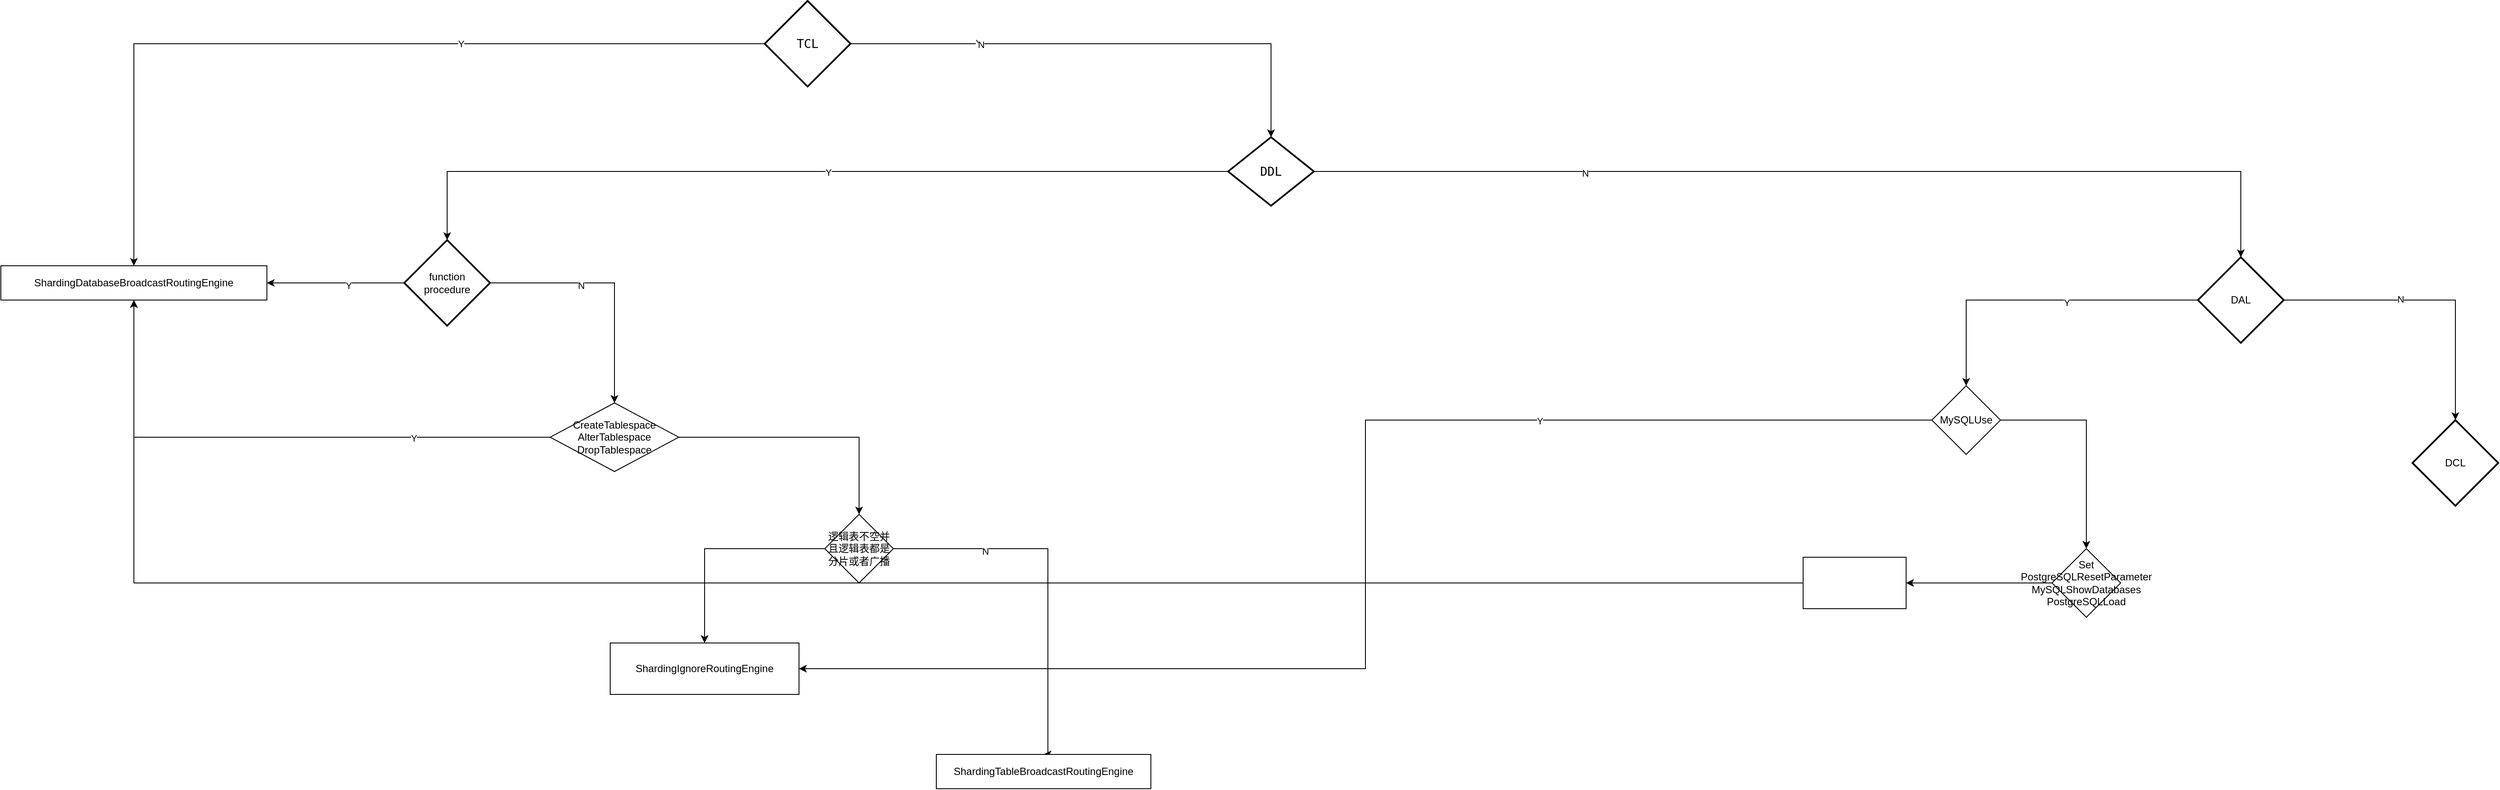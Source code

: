 <mxfile version="14.9.9" type="github">
  <diagram id="C5RBs43oDa-KdzZeNtuy" name="Page-1">
    <mxGraphModel dx="3076" dy="3164" grid="1" gridSize="10" guides="1" tooltips="1" connect="1" arrows="1" fold="1" page="1" pageScale="1" pageWidth="827" pageHeight="1169" math="0" shadow="0">
      <root>
        <mxCell id="WIyWlLk6GJQsqaUBKTNV-0" />
        <mxCell id="WIyWlLk6GJQsqaUBKTNV-1" parent="WIyWlLk6GJQsqaUBKTNV-0" />
        <mxCell id="weqsW4NE5_YYrawKtb8E-2" value="ShardingDatabaseBroadcastRoutingEngine" style="rounded=0;whiteSpace=wrap;html=1;" vertex="1" parent="WIyWlLk6GJQsqaUBKTNV-1">
          <mxGeometry x="-860" y="-860" width="310" height="40" as="geometry" />
        </mxCell>
        <mxCell id="weqsW4NE5_YYrawKtb8E-8" style="edgeStyle=orthogonalEdgeStyle;rounded=0;orthogonalLoop=1;jettySize=auto;html=1;exitX=0;exitY=0.5;exitDx=0;exitDy=0;exitPerimeter=0;entryX=0.5;entryY=0;entryDx=0;entryDy=0;" edge="1" parent="WIyWlLk6GJQsqaUBKTNV-1" source="weqsW4NE5_YYrawKtb8E-7" target="weqsW4NE5_YYrawKtb8E-2">
          <mxGeometry relative="1" as="geometry" />
        </mxCell>
        <mxCell id="weqsW4NE5_YYrawKtb8E-28" value="Y" style="edgeLabel;html=1;align=center;verticalAlign=middle;resizable=0;points=[];" vertex="1" connectable="0" parent="weqsW4NE5_YYrawKtb8E-8">
          <mxGeometry x="-0.287" relative="1" as="geometry">
            <mxPoint as="offset" />
          </mxGeometry>
        </mxCell>
        <mxCell id="weqsW4NE5_YYrawKtb8E-9" style="edgeStyle=orthogonalEdgeStyle;rounded=0;orthogonalLoop=1;jettySize=auto;html=1;exitX=1;exitY=0.5;exitDx=0;exitDy=0;exitPerimeter=0;" edge="1" parent="WIyWlLk6GJQsqaUBKTNV-1" source="weqsW4NE5_YYrawKtb8E-7" target="weqsW4NE5_YYrawKtb8E-10">
          <mxGeometry relative="1" as="geometry">
            <mxPoint x="250" y="-1070" as="targetPoint" />
          </mxGeometry>
        </mxCell>
        <mxCell id="weqsW4NE5_YYrawKtb8E-20" value="Y" style="edgeLabel;html=1;align=center;verticalAlign=middle;resizable=0;points=[];" vertex="1" connectable="0" parent="weqsW4NE5_YYrawKtb8E-9">
          <mxGeometry x="-0.502" y="1" relative="1" as="geometry">
            <mxPoint as="offset" />
          </mxGeometry>
        </mxCell>
        <mxCell id="weqsW4NE5_YYrawKtb8E-21" value="N" style="edgeLabel;html=1;align=center;verticalAlign=middle;resizable=0;points=[];" vertex="1" connectable="0" parent="weqsW4NE5_YYrawKtb8E-9">
          <mxGeometry x="-0.492" y="-1" relative="1" as="geometry">
            <mxPoint as="offset" />
          </mxGeometry>
        </mxCell>
        <mxCell id="weqsW4NE5_YYrawKtb8E-7" value="&lt;pre style=&quot;font-family: &amp;#34;cascadia code pl&amp;#34; , monospace ; font-size: 10.5pt&quot;&gt;&lt;span style=&quot;background-color: rgb(255 , 255 , 255)&quot;&gt;TCL&lt;/span&gt;&lt;/pre&gt;" style="strokeWidth=2;html=1;shape=mxgraph.flowchart.decision;whiteSpace=wrap;" vertex="1" parent="WIyWlLk6GJQsqaUBKTNV-1">
          <mxGeometry x="30" y="-1169" width="100" height="100" as="geometry" />
        </mxCell>
        <mxCell id="weqsW4NE5_YYrawKtb8E-11" style="edgeStyle=orthogonalEdgeStyle;rounded=0;orthogonalLoop=1;jettySize=auto;html=1;exitX=1;exitY=0.5;exitDx=0;exitDy=0;exitPerimeter=0;entryX=0.5;entryY=0;entryDx=0;entryDy=0;entryPerimeter=0;" edge="1" parent="WIyWlLk6GJQsqaUBKTNV-1" source="weqsW4NE5_YYrawKtb8E-10" target="weqsW4NE5_YYrawKtb8E-12">
          <mxGeometry relative="1" as="geometry">
            <mxPoint x="510" y="-1070" as="targetPoint" />
          </mxGeometry>
        </mxCell>
        <mxCell id="weqsW4NE5_YYrawKtb8E-22" value="N" style="edgeLabel;html=1;align=center;verticalAlign=middle;resizable=0;points=[];" vertex="1" connectable="0" parent="weqsW4NE5_YYrawKtb8E-11">
          <mxGeometry x="-0.464" y="-2" relative="1" as="geometry">
            <mxPoint as="offset" />
          </mxGeometry>
        </mxCell>
        <mxCell id="weqsW4NE5_YYrawKtb8E-24" style="edgeStyle=orthogonalEdgeStyle;rounded=0;orthogonalLoop=1;jettySize=auto;html=1;entryX=0.5;entryY=0;entryDx=0;entryDy=0;entryPerimeter=0;" edge="1" parent="WIyWlLk6GJQsqaUBKTNV-1" source="weqsW4NE5_YYrawKtb8E-10" target="weqsW4NE5_YYrawKtb8E-23">
          <mxGeometry relative="1" as="geometry" />
        </mxCell>
        <mxCell id="weqsW4NE5_YYrawKtb8E-29" value="Y" style="edgeLabel;html=1;align=center;verticalAlign=middle;resizable=0;points=[];" vertex="1" connectable="0" parent="weqsW4NE5_YYrawKtb8E-24">
          <mxGeometry x="-0.059" y="1" relative="1" as="geometry">
            <mxPoint as="offset" />
          </mxGeometry>
        </mxCell>
        <mxCell id="weqsW4NE5_YYrawKtb8E-10" value="&lt;pre style=&quot;font-family: &amp;#34;cascadia code pl&amp;#34; , monospace ; font-size: 10.5pt&quot;&gt;&lt;span style=&quot;background-color: rgb(255 , 255 , 255)&quot;&gt;DDL&lt;/span&gt;&lt;/pre&gt;" style="strokeWidth=2;html=1;shape=mxgraph.flowchart.decision;whiteSpace=wrap;" vertex="1" parent="WIyWlLk6GJQsqaUBKTNV-1">
          <mxGeometry x="570" y="-1010" width="100" height="80" as="geometry" />
        </mxCell>
        <mxCell id="weqsW4NE5_YYrawKtb8E-15" style="edgeStyle=orthogonalEdgeStyle;rounded=0;orthogonalLoop=1;jettySize=auto;html=1;entryX=0.5;entryY=0;entryDx=0;entryDy=0;entryPerimeter=0;" edge="1" parent="WIyWlLk6GJQsqaUBKTNV-1" source="weqsW4NE5_YYrawKtb8E-12" target="weqsW4NE5_YYrawKtb8E-16">
          <mxGeometry relative="1" as="geometry">
            <mxPoint x="680" y="-1070" as="targetPoint" />
          </mxGeometry>
        </mxCell>
        <mxCell id="weqsW4NE5_YYrawKtb8E-46" value="N" style="edgeLabel;html=1;align=center;verticalAlign=middle;resizable=0;points=[];" vertex="1" connectable="0" parent="weqsW4NE5_YYrawKtb8E-15">
          <mxGeometry x="-0.2" y="1" relative="1" as="geometry">
            <mxPoint as="offset" />
          </mxGeometry>
        </mxCell>
        <mxCell id="weqsW4NE5_YYrawKtb8E-47" style="edgeStyle=orthogonalEdgeStyle;rounded=0;orthogonalLoop=1;jettySize=auto;html=1;shadow=0;entryX=0.5;entryY=0;entryDx=0;entryDy=0;" edge="1" parent="WIyWlLk6GJQsqaUBKTNV-1" source="weqsW4NE5_YYrawKtb8E-12" target="weqsW4NE5_YYrawKtb8E-50">
          <mxGeometry relative="1" as="geometry">
            <mxPoint x="1500" y="-820" as="targetPoint" />
          </mxGeometry>
        </mxCell>
        <mxCell id="weqsW4NE5_YYrawKtb8E-49" value="Y" style="edgeLabel;html=1;align=center;verticalAlign=middle;resizable=0;points=[];" vertex="1" connectable="0" parent="weqsW4NE5_YYrawKtb8E-47">
          <mxGeometry x="-0.17" y="3" relative="1" as="geometry">
            <mxPoint as="offset" />
          </mxGeometry>
        </mxCell>
        <mxCell id="weqsW4NE5_YYrawKtb8E-12" value="DAL" style="strokeWidth=2;html=1;shape=mxgraph.flowchart.decision;whiteSpace=wrap;" vertex="1" parent="WIyWlLk6GJQsqaUBKTNV-1">
          <mxGeometry x="1700" y="-870" width="100" height="100" as="geometry" />
        </mxCell>
        <mxCell id="weqsW4NE5_YYrawKtb8E-16" value="DCL" style="strokeWidth=2;html=1;shape=mxgraph.flowchart.decision;whiteSpace=wrap;" vertex="1" parent="WIyWlLk6GJQsqaUBKTNV-1">
          <mxGeometry x="1950" y="-680" width="100" height="100" as="geometry" />
        </mxCell>
        <mxCell id="weqsW4NE5_YYrawKtb8E-25" style="edgeStyle=orthogonalEdgeStyle;rounded=0;orthogonalLoop=1;jettySize=auto;html=1;entryX=1;entryY=0.5;entryDx=0;entryDy=0;" edge="1" parent="WIyWlLk6GJQsqaUBKTNV-1" source="weqsW4NE5_YYrawKtb8E-23" target="weqsW4NE5_YYrawKtb8E-2">
          <mxGeometry relative="1" as="geometry">
            <mxPoint x="115" y="-750" as="targetPoint" />
          </mxGeometry>
        </mxCell>
        <mxCell id="weqsW4NE5_YYrawKtb8E-31" value="Y" style="edgeLabel;html=1;align=center;verticalAlign=middle;resizable=0;points=[];" vertex="1" connectable="0" parent="weqsW4NE5_YYrawKtb8E-25">
          <mxGeometry x="-0.181" y="3" relative="1" as="geometry">
            <mxPoint as="offset" />
          </mxGeometry>
        </mxCell>
        <mxCell id="weqsW4NE5_YYrawKtb8E-30" style="edgeStyle=orthogonalEdgeStyle;rounded=0;orthogonalLoop=1;jettySize=auto;html=1;exitX=1;exitY=0.5;exitDx=0;exitDy=0;exitPerimeter=0;" edge="1" parent="WIyWlLk6GJQsqaUBKTNV-1" source="weqsW4NE5_YYrawKtb8E-23" target="weqsW4NE5_YYrawKtb8E-32">
          <mxGeometry relative="1" as="geometry">
            <mxPoint x="530" y="-840" as="targetPoint" />
          </mxGeometry>
        </mxCell>
        <mxCell id="weqsW4NE5_YYrawKtb8E-35" value="N" style="edgeLabel;html=1;align=center;verticalAlign=middle;resizable=0;points=[];" vertex="1" connectable="0" parent="weqsW4NE5_YYrawKtb8E-30">
          <mxGeometry x="-0.261" y="-3" relative="1" as="geometry">
            <mxPoint as="offset" />
          </mxGeometry>
        </mxCell>
        <mxCell id="weqsW4NE5_YYrawKtb8E-23" value="function&lt;br&gt;procedure" style="strokeWidth=2;html=1;shape=mxgraph.flowchart.decision;whiteSpace=wrap;" vertex="1" parent="WIyWlLk6GJQsqaUBKTNV-1">
          <mxGeometry x="-390" y="-890" width="100" height="100" as="geometry" />
        </mxCell>
        <mxCell id="weqsW4NE5_YYrawKtb8E-37" style="edgeStyle=orthogonalEdgeStyle;rounded=0;orthogonalLoop=1;jettySize=auto;html=1;exitX=1;exitY=0.5;exitDx=0;exitDy=0;shadow=0;" edge="1" parent="WIyWlLk6GJQsqaUBKTNV-1" source="weqsW4NE5_YYrawKtb8E-32" target="weqsW4NE5_YYrawKtb8E-38">
          <mxGeometry relative="1" as="geometry">
            <mxPoint x="850" y="-550" as="targetPoint" />
          </mxGeometry>
        </mxCell>
        <mxCell id="weqsW4NE5_YYrawKtb8E-32" value="CreateTablespace&lt;br&gt;AlterTablespace&lt;br&gt;DropTablespace" style="rhombus;whiteSpace=wrap;html=1;" vertex="1" parent="WIyWlLk6GJQsqaUBKTNV-1">
          <mxGeometry x="-220" y="-700" width="150" height="80" as="geometry" />
        </mxCell>
        <mxCell id="weqsW4NE5_YYrawKtb8E-33" style="edgeStyle=orthogonalEdgeStyle;rounded=0;orthogonalLoop=1;jettySize=auto;html=1;exitX=0;exitY=0.5;exitDx=0;exitDy=0;shadow=0;entryX=0.5;entryY=1;entryDx=0;entryDy=0;" edge="1" parent="WIyWlLk6GJQsqaUBKTNV-1" source="weqsW4NE5_YYrawKtb8E-32" target="weqsW4NE5_YYrawKtb8E-2">
          <mxGeometry relative="1" as="geometry">
            <mxPoint x="-10" y="-880" as="targetPoint" />
            <Array as="points">
              <mxPoint x="-705" y="-660" />
            </Array>
          </mxGeometry>
        </mxCell>
        <mxCell id="weqsW4NE5_YYrawKtb8E-36" value="Y" style="edgeLabel;html=1;align=center;verticalAlign=middle;resizable=0;points=[];" vertex="1" connectable="0" parent="weqsW4NE5_YYrawKtb8E-33">
          <mxGeometry x="-0.506" y="1" relative="1" as="geometry">
            <mxPoint as="offset" />
          </mxGeometry>
        </mxCell>
        <mxCell id="weqsW4NE5_YYrawKtb8E-42" style="edgeStyle=orthogonalEdgeStyle;rounded=0;orthogonalLoop=1;jettySize=auto;html=1;exitX=1;exitY=0.5;exitDx=0;exitDy=0;shadow=0;entryX=0.5;entryY=0;entryDx=0;entryDy=0;" edge="1" parent="WIyWlLk6GJQsqaUBKTNV-1" source="weqsW4NE5_YYrawKtb8E-38" target="weqsW4NE5_YYrawKtb8E-43">
          <mxGeometry relative="1" as="geometry">
            <mxPoint x="800" y="-410" as="targetPoint" />
            <Array as="points">
              <mxPoint x="360" y="-530" />
              <mxPoint x="360" y="-290" />
            </Array>
          </mxGeometry>
        </mxCell>
        <mxCell id="weqsW4NE5_YYrawKtb8E-44" value="N" style="edgeLabel;html=1;align=center;verticalAlign=middle;resizable=0;points=[];" vertex="1" connectable="0" parent="weqsW4NE5_YYrawKtb8E-42">
          <mxGeometry x="-0.496" y="-3" relative="1" as="geometry">
            <mxPoint as="offset" />
          </mxGeometry>
        </mxCell>
        <mxCell id="weqsW4NE5_YYrawKtb8E-45" style="edgeStyle=orthogonalEdgeStyle;rounded=0;orthogonalLoop=1;jettySize=auto;html=1;shadow=0;" edge="1" parent="WIyWlLk6GJQsqaUBKTNV-1" source="weqsW4NE5_YYrawKtb8E-38" target="weqsW4NE5_YYrawKtb8E-40">
          <mxGeometry relative="1" as="geometry" />
        </mxCell>
        <mxCell id="weqsW4NE5_YYrawKtb8E-38" value="逻辑表不空并且逻辑表都是分片或者广播" style="rhombus;whiteSpace=wrap;html=1;" vertex="1" parent="WIyWlLk6GJQsqaUBKTNV-1">
          <mxGeometry x="100" y="-570" width="80" height="80" as="geometry" />
        </mxCell>
        <mxCell id="weqsW4NE5_YYrawKtb8E-40" value="ShardingIgnoreRoutingEngine" style="rounded=0;whiteSpace=wrap;html=1;" vertex="1" parent="WIyWlLk6GJQsqaUBKTNV-1">
          <mxGeometry x="-150" y="-420" width="220" height="60" as="geometry" />
        </mxCell>
        <mxCell id="weqsW4NE5_YYrawKtb8E-43" value="ShardingTableBroadcastRoutingEngine" style="rounded=0;whiteSpace=wrap;html=1;" vertex="1" parent="WIyWlLk6GJQsqaUBKTNV-1">
          <mxGeometry x="230" y="-290" width="250" height="40" as="geometry" />
        </mxCell>
        <mxCell id="weqsW4NE5_YYrawKtb8E-52" style="edgeStyle=orthogonalEdgeStyle;rounded=0;orthogonalLoop=1;jettySize=auto;html=1;entryX=1;entryY=0.5;entryDx=0;entryDy=0;shadow=0;" edge="1" parent="WIyWlLk6GJQsqaUBKTNV-1" source="weqsW4NE5_YYrawKtb8E-50" target="weqsW4NE5_YYrawKtb8E-40">
          <mxGeometry relative="1" as="geometry" />
        </mxCell>
        <mxCell id="weqsW4NE5_YYrawKtb8E-53" value="Y" style="edgeLabel;html=1;align=center;verticalAlign=middle;resizable=0;points=[];" vertex="1" connectable="0" parent="weqsW4NE5_YYrawKtb8E-52">
          <mxGeometry x="-0.432" y="1" relative="1" as="geometry">
            <mxPoint as="offset" />
          </mxGeometry>
        </mxCell>
        <mxCell id="weqsW4NE5_YYrawKtb8E-55" value="" style="edgeStyle=orthogonalEdgeStyle;rounded=0;orthogonalLoop=1;jettySize=auto;html=1;shadow=0;" edge="1" parent="WIyWlLk6GJQsqaUBKTNV-1" source="weqsW4NE5_YYrawKtb8E-50" target="weqsW4NE5_YYrawKtb8E-54">
          <mxGeometry relative="1" as="geometry" />
        </mxCell>
        <mxCell id="weqsW4NE5_YYrawKtb8E-50" value="MySQLUse" style="rhombus;whiteSpace=wrap;html=1;" vertex="1" parent="WIyWlLk6GJQsqaUBKTNV-1">
          <mxGeometry x="1390" y="-720" width="80" height="80" as="geometry" />
        </mxCell>
        <mxCell id="weqsW4NE5_YYrawKtb8E-57" value="" style="edgeStyle=orthogonalEdgeStyle;rounded=0;orthogonalLoop=1;jettySize=auto;html=1;shadow=0;" edge="1" parent="WIyWlLk6GJQsqaUBKTNV-1" source="weqsW4NE5_YYrawKtb8E-54" target="weqsW4NE5_YYrawKtb8E-56">
          <mxGeometry relative="1" as="geometry" />
        </mxCell>
        <mxCell id="weqsW4NE5_YYrawKtb8E-54" value="Set&lt;br&gt;PostgreSQLResetParameter&lt;br&gt;MySQLShowDatabases&lt;br&gt;PostgreSQLLoad" style="rhombus;whiteSpace=wrap;html=1;" vertex="1" parent="WIyWlLk6GJQsqaUBKTNV-1">
          <mxGeometry x="1530" y="-530" width="80" height="80" as="geometry" />
        </mxCell>
        <mxCell id="weqsW4NE5_YYrawKtb8E-58" style="edgeStyle=orthogonalEdgeStyle;rounded=0;orthogonalLoop=1;jettySize=auto;html=1;entryX=0.5;entryY=1;entryDx=0;entryDy=0;shadow=0;" edge="1" parent="WIyWlLk6GJQsqaUBKTNV-1" source="weqsW4NE5_YYrawKtb8E-56" target="weqsW4NE5_YYrawKtb8E-2">
          <mxGeometry relative="1" as="geometry" />
        </mxCell>
        <mxCell id="weqsW4NE5_YYrawKtb8E-56" value="" style="whiteSpace=wrap;html=1;" vertex="1" parent="WIyWlLk6GJQsqaUBKTNV-1">
          <mxGeometry x="1240" y="-520" width="120" height="60" as="geometry" />
        </mxCell>
      </root>
    </mxGraphModel>
  </diagram>
</mxfile>
